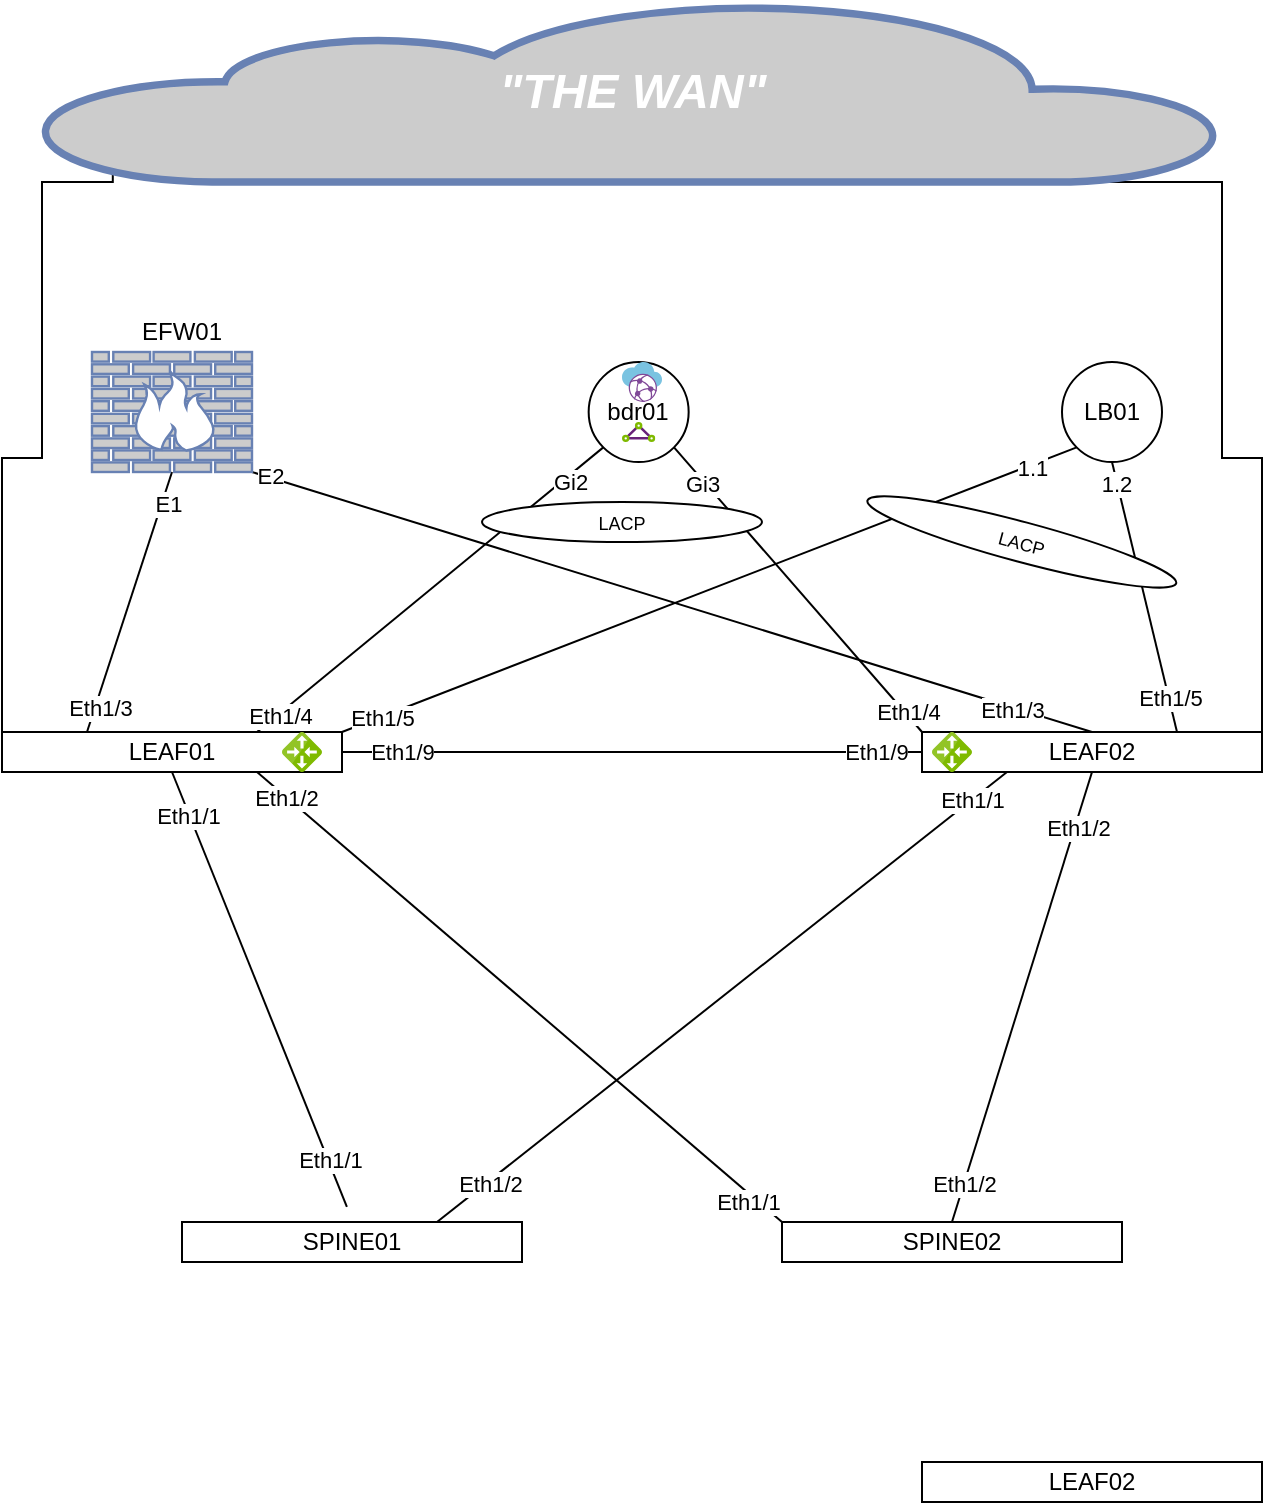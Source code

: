 <mxfile version="13.7.3" type="device" pages="3"><diagram name="Physical Topology" id="822b0af5-4adb-64df-f703-e8dfc1f81529"><mxGraphModel dx="1024" dy="592" grid="1" gridSize="10" guides="1" tooltips="1" connect="1" arrows="0" fold="1" page="1" pageScale="1" pageWidth="1100" pageHeight="850" background="#ffffff" math="0" shadow="0"><root><mxCell id="0"/><mxCell id="1" parent="0"/><mxCell id="1T--bYiPxOFzEkhg8SY4-7" style="edgeStyle=none;rounded=0;orthogonalLoop=1;jettySize=auto;html=1;exitX=0.5;exitY=1;exitDx=0;exitDy=0;entryX=0.485;entryY=-0.376;entryDx=0;entryDy=0;entryPerimeter=0;endArrow=none;endFill=0;" parent="1" source="1T--bYiPxOFzEkhg8SY4-2" target="1T--bYiPxOFzEkhg8SY4-5" edge="1"><mxGeometry relative="1" as="geometry"/></mxCell><mxCell id="1T--bYiPxOFzEkhg8SY4-13" value="Eth1/1" style="edgeLabel;html=1;align=center;verticalAlign=middle;resizable=0;points=[];" parent="1T--bYiPxOFzEkhg8SY4-7" vertex="1" connectable="0"><mxGeometry x="-0.798" y="-1" relative="1" as="geometry"><mxPoint as="offset"/></mxGeometry></mxCell><mxCell id="1T--bYiPxOFzEkhg8SY4-14" value="Eth1/1" style="edgeLabel;html=1;align=center;verticalAlign=middle;resizable=0;points=[];" parent="1T--bYiPxOFzEkhg8SY4-7" vertex="1" connectable="0"><mxGeometry x="0.786" y="1" relative="1" as="geometry"><mxPoint as="offset"/></mxGeometry></mxCell><mxCell id="1T--bYiPxOFzEkhg8SY4-8" style="edgeStyle=none;rounded=0;orthogonalLoop=1;jettySize=auto;html=1;exitX=0.75;exitY=1;exitDx=0;exitDy=0;entryX=0;entryY=0;entryDx=0;entryDy=0;endArrow=none;endFill=0;" parent="1" source="1T--bYiPxOFzEkhg8SY4-2" target="1T--bYiPxOFzEkhg8SY4-6" edge="1"><mxGeometry relative="1" as="geometry"/></mxCell><mxCell id="1T--bYiPxOFzEkhg8SY4-15" value="Eth1/2" style="edgeLabel;html=1;align=center;verticalAlign=middle;resizable=0;points=[];" parent="1T--bYiPxOFzEkhg8SY4-8" vertex="1" connectable="0"><mxGeometry x="-0.891" y="-1" relative="1" as="geometry"><mxPoint as="offset"/></mxGeometry></mxCell><mxCell id="1T--bYiPxOFzEkhg8SY4-16" value="Eth1/1" style="edgeLabel;html=1;align=center;verticalAlign=middle;resizable=0;points=[];" parent="1T--bYiPxOFzEkhg8SY4-8" vertex="1" connectable="0"><mxGeometry x="0.885" y="-3" relative="1" as="geometry"><mxPoint as="offset"/></mxGeometry></mxCell><mxCell id="1T--bYiPxOFzEkhg8SY4-21" style="edgeStyle=none;rounded=0;orthogonalLoop=1;jettySize=auto;html=1;exitX=1;exitY=0.5;exitDx=0;exitDy=0;entryX=0;entryY=0.5;entryDx=0;entryDy=0;endArrow=none;endFill=0;" parent="1" source="1T--bYiPxOFzEkhg8SY4-2" target="1T--bYiPxOFzEkhg8SY4-3" edge="1"><mxGeometry relative="1" as="geometry"/></mxCell><mxCell id="1T--bYiPxOFzEkhg8SY4-22" value="Eth1/9" style="edgeLabel;html=1;align=center;verticalAlign=middle;resizable=0;points=[];" parent="1T--bYiPxOFzEkhg8SY4-21" vertex="1" connectable="0"><mxGeometry x="-0.937" y="1" relative="1" as="geometry"><mxPoint x="20.59" y="1" as="offset"/></mxGeometry></mxCell><mxCell id="1T--bYiPxOFzEkhg8SY4-24" value="Eth1/9" style="edgeLabel;html=1;align=center;verticalAlign=middle;resizable=0;points=[];" parent="1T--bYiPxOFzEkhg8SY4-21" vertex="1" connectable="0"><mxGeometry x="0.838" relative="1" as="geometry"><mxPoint as="offset"/></mxGeometry></mxCell><mxCell id="1T--bYiPxOFzEkhg8SY4-2" value="LEAF01" style="rounded=0;whiteSpace=wrap;html=1;" parent="1" vertex="1"><mxGeometry x="230" y="405" width="170" height="20" as="geometry"/></mxCell><mxCell id="1T--bYiPxOFzEkhg8SY4-9" style="edgeStyle=none;rounded=0;orthogonalLoop=1;jettySize=auto;html=1;exitX=0.25;exitY=1;exitDx=0;exitDy=0;entryX=0.75;entryY=0;entryDx=0;entryDy=0;endArrow=none;endFill=0;" parent="1" source="1T--bYiPxOFzEkhg8SY4-3" target="1T--bYiPxOFzEkhg8SY4-5" edge="1"><mxGeometry relative="1" as="geometry"/></mxCell><mxCell id="1T--bYiPxOFzEkhg8SY4-18" value="Eth1/1" style="edgeLabel;html=1;align=center;verticalAlign=middle;resizable=0;points=[];" parent="1T--bYiPxOFzEkhg8SY4-9" vertex="1" connectable="0"><mxGeometry x="-0.877" relative="1" as="geometry"><mxPoint as="offset"/></mxGeometry></mxCell><mxCell id="1T--bYiPxOFzEkhg8SY4-20" value="Eth1/2" style="edgeLabel;html=1;align=center;verticalAlign=middle;resizable=0;points=[];" parent="1T--bYiPxOFzEkhg8SY4-9" vertex="1" connectable="0"><mxGeometry x="0.825" relative="1" as="geometry"><mxPoint x="1" as="offset"/></mxGeometry></mxCell><mxCell id="1T--bYiPxOFzEkhg8SY4-12" style="edgeStyle=none;rounded=0;orthogonalLoop=1;jettySize=auto;html=1;exitX=0.5;exitY=1;exitDx=0;exitDy=0;entryX=0.5;entryY=0;entryDx=0;entryDy=0;endArrow=none;endFill=0;" parent="1" source="1T--bYiPxOFzEkhg8SY4-3" target="1T--bYiPxOFzEkhg8SY4-6" edge="1"><mxGeometry relative="1" as="geometry"/></mxCell><mxCell id="1T--bYiPxOFzEkhg8SY4-17" value="Eth1/2" style="edgeLabel;html=1;align=center;verticalAlign=middle;resizable=0;points=[];" parent="1T--bYiPxOFzEkhg8SY4-12" vertex="1" connectable="0"><mxGeometry x="0.827" relative="1" as="geometry"><mxPoint as="offset"/></mxGeometry></mxCell><mxCell id="1T--bYiPxOFzEkhg8SY4-19" value="Eth1/2" style="edgeLabel;html=1;align=center;verticalAlign=middle;resizable=0;points=[];" parent="1T--bYiPxOFzEkhg8SY4-12" vertex="1" connectable="0"><mxGeometry x="-0.745" y="2" relative="1" as="geometry"><mxPoint y="-1" as="offset"/></mxGeometry></mxCell><mxCell id="1T--bYiPxOFzEkhg8SY4-3" value="LEAF02" style="rounded=0;whiteSpace=wrap;html=1;" parent="1" vertex="1"><mxGeometry x="690" y="405" width="170" height="20" as="geometry"/></mxCell><mxCell id="1T--bYiPxOFzEkhg8SY4-5" value="SPINE01" style="rounded=0;whiteSpace=wrap;html=1;" parent="1" vertex="1"><mxGeometry x="320" y="650" width="170" height="20" as="geometry"/></mxCell><mxCell id="1T--bYiPxOFzEkhg8SY4-6" value="SPINE02" style="rounded=0;whiteSpace=wrap;html=1;" parent="1" vertex="1"><mxGeometry x="620" y="650" width="170" height="20" as="geometry"/></mxCell><mxCell id="1T--bYiPxOFzEkhg8SY4-28" style="edgeStyle=none;rounded=0;orthogonalLoop=1;jettySize=auto;html=1;exitX=0;exitY=1;exitDx=0;exitDy=0;entryX=0.75;entryY=0;entryDx=0;entryDy=0;endArrow=none;endFill=0;" parent="1" source="1T--bYiPxOFzEkhg8SY4-25" target="1T--bYiPxOFzEkhg8SY4-2" edge="1"><mxGeometry relative="1" as="geometry"/></mxCell><mxCell id="1T--bYiPxOFzEkhg8SY4-30" value="Gi2" style="edgeLabel;html=1;align=center;verticalAlign=middle;resizable=0;points=[];" parent="1T--bYiPxOFzEkhg8SY4-28" vertex="1" connectable="0"><mxGeometry x="-0.786" y="2" relative="1" as="geometry"><mxPoint as="offset"/></mxGeometry></mxCell><mxCell id="1T--bYiPxOFzEkhg8SY4-31" value="Eth1/4" style="edgeLabel;html=1;align=center;verticalAlign=middle;resizable=0;points=[];" parent="1T--bYiPxOFzEkhg8SY4-28" vertex="1" connectable="0"><mxGeometry x="0.874" y="1" relative="1" as="geometry"><mxPoint as="offset"/></mxGeometry></mxCell><mxCell id="1T--bYiPxOFzEkhg8SY4-29" style="edgeStyle=none;rounded=0;orthogonalLoop=1;jettySize=auto;html=1;exitX=1;exitY=1;exitDx=0;exitDy=0;entryX=0;entryY=0;entryDx=0;entryDy=0;endArrow=none;endFill=0;" parent="1" source="1T--bYiPxOFzEkhg8SY4-25" target="1T--bYiPxOFzEkhg8SY4-3" edge="1"><mxGeometry relative="1" as="geometry"/></mxCell><mxCell id="1T--bYiPxOFzEkhg8SY4-32" value="Eth1/4" style="edgeLabel;html=1;align=center;verticalAlign=middle;resizable=0;points=[];" parent="1T--bYiPxOFzEkhg8SY4-29" vertex="1" connectable="0"><mxGeometry x="0.872" y="1" relative="1" as="geometry"><mxPoint as="offset"/></mxGeometry></mxCell><mxCell id="1T--bYiPxOFzEkhg8SY4-33" value="Gi3" style="edgeLabel;html=1;align=center;verticalAlign=middle;resizable=0;points=[];" parent="1T--bYiPxOFzEkhg8SY4-29" vertex="1" connectable="0"><mxGeometry x="-0.759" y="-1" relative="1" as="geometry"><mxPoint as="offset"/></mxGeometry></mxCell><mxCell id="1T--bYiPxOFzEkhg8SY4-25" value="bdr01" style="ellipse;whiteSpace=wrap;html=1;aspect=fixed;" parent="1" vertex="1"><mxGeometry x="523.33" y="220" width="50" height="50" as="geometry"/></mxCell><mxCell id="1T--bYiPxOFzEkhg8SY4-26" value="" style="aspect=fixed;html=1;points=[];align=center;image;fontSize=12;image=img/lib/mscae/Local_Network_Gateways.svg;" parent="1" vertex="1"><mxGeometry x="370" y="405" width="20" height="20" as="geometry"/></mxCell><mxCell id="1T--bYiPxOFzEkhg8SY4-27" value="" style="aspect=fixed;html=1;points=[];align=center;image;fontSize=12;image=img/lib/mscae/Local_Network_Gateways.svg;" parent="1" vertex="1"><mxGeometry x="695" y="405" width="20" height="20" as="geometry"/></mxCell><mxCell id="1T--bYiPxOFzEkhg8SY4-34" value="&lt;font style=&quot;font-size: 9px&quot;&gt;LACP&lt;/font&gt;" style="ellipse;whiteSpace=wrap;html=1;" parent="1" vertex="1"><mxGeometry x="470" y="290" width="140" height="20" as="geometry"/></mxCell><mxCell id="1T--bYiPxOFzEkhg8SY4-35" value="" style="aspect=fixed;html=1;points=[];align=center;image;fontSize=12;image=img/lib/mscae/aspect=fixed;html=1;perimeter=none;align=center;shadow=0;dashed=0;image;fontSize=12;image=img/lib/mscae/Virtual_WANs.svg;" parent="1" vertex="1"><mxGeometry x="540" y="220" width="20" height="20" as="geometry"/></mxCell><mxCell id="1T--bYiPxOFzEkhg8SY4-36" value="" style="aspect=fixed;html=1;points=[];align=center;image;fontSize=12;image=img/lib/mscae/Express_Route.svg;" parent="1" vertex="1"><mxGeometry x="540" y="250" width="16.67" height="10" as="geometry"/></mxCell><mxCell id="1T--bYiPxOFzEkhg8SY4-38" style="edgeStyle=none;rounded=0;orthogonalLoop=1;jettySize=auto;html=1;exitX=0;exitY=1;exitDx=0;exitDy=0;endArrow=none;endFill=0;entryX=1;entryY=0;entryDx=0;entryDy=0;" parent="1" source="1T--bYiPxOFzEkhg8SY4-37" target="1T--bYiPxOFzEkhg8SY4-2" edge="1"><mxGeometry relative="1" as="geometry"><mxPoint x="470" y="390" as="targetPoint"/></mxGeometry></mxCell><mxCell id="JwenK-PgGYrvxC6swHg2-7" value="Eth1/5" style="edgeLabel;html=1;align=center;verticalAlign=middle;resizable=0;points=[];" parent="1T--bYiPxOFzEkhg8SY4-38" vertex="1" connectable="0"><mxGeometry x="0.893" relative="1" as="geometry"><mxPoint as="offset"/></mxGeometry></mxCell><mxCell id="JwenK-PgGYrvxC6swHg2-8" value="1.1" style="edgeLabel;html=1;align=center;verticalAlign=middle;resizable=0;points=[];" parent="1T--bYiPxOFzEkhg8SY4-38" vertex="1" connectable="0"><mxGeometry x="-0.874" y="1" relative="1" as="geometry"><mxPoint as="offset"/></mxGeometry></mxCell><mxCell id="1T--bYiPxOFzEkhg8SY4-39" style="edgeStyle=none;rounded=0;orthogonalLoop=1;jettySize=auto;html=1;exitX=0.5;exitY=1;exitDx=0;exitDy=0;entryX=0.75;entryY=0;entryDx=0;entryDy=0;endArrow=none;endFill=0;" parent="1" source="1T--bYiPxOFzEkhg8SY4-37" target="1T--bYiPxOFzEkhg8SY4-3" edge="1"><mxGeometry relative="1" as="geometry"/></mxCell><mxCell id="JwenK-PgGYrvxC6swHg2-6" value="Eth1/5" style="edgeLabel;html=1;align=center;verticalAlign=middle;resizable=0;points=[];" parent="1T--bYiPxOFzEkhg8SY4-39" vertex="1" connectable="0"><mxGeometry x="0.742" relative="1" as="geometry"><mxPoint as="offset"/></mxGeometry></mxCell><mxCell id="JwenK-PgGYrvxC6swHg2-9" value="1.2" style="edgeLabel;html=1;align=center;verticalAlign=middle;resizable=0;points=[];" parent="1T--bYiPxOFzEkhg8SY4-39" vertex="1" connectable="0"><mxGeometry x="-0.842" y="-1" relative="1" as="geometry"><mxPoint as="offset"/></mxGeometry></mxCell><mxCell id="1T--bYiPxOFzEkhg8SY4-37" value="LB01" style="ellipse;whiteSpace=wrap;html=1;aspect=fixed;" parent="1" vertex="1"><mxGeometry x="760" y="220" width="50" height="50" as="geometry"/></mxCell><mxCell id="1T--bYiPxOFzEkhg8SY4-43" style="edgeStyle=none;rounded=0;orthogonalLoop=1;jettySize=auto;html=1;exitX=0.5;exitY=1;exitDx=0;exitDy=0;exitPerimeter=0;entryX=0.25;entryY=0;entryDx=0;entryDy=0;endArrow=none;endFill=0;" parent="1" source="1T--bYiPxOFzEkhg8SY4-42" target="1T--bYiPxOFzEkhg8SY4-2" edge="1"><mxGeometry relative="1" as="geometry"/></mxCell><mxCell id="JwenK-PgGYrvxC6swHg2-1" value="E1" style="edgeLabel;html=1;align=center;verticalAlign=middle;resizable=0;points=[];" parent="1T--bYiPxOFzEkhg8SY4-43" vertex="1" connectable="0"><mxGeometry x="-0.766" y="3" relative="1" as="geometry"><mxPoint as="offset"/></mxGeometry></mxCell><mxCell id="JwenK-PgGYrvxC6swHg2-3" value="Eth1/3" style="edgeLabel;html=1;align=center;verticalAlign=middle;resizable=0;points=[];" parent="1T--bYiPxOFzEkhg8SY4-43" vertex="1" connectable="0"><mxGeometry x="0.802" y="2" relative="1" as="geometry"><mxPoint as="offset"/></mxGeometry></mxCell><mxCell id="1T--bYiPxOFzEkhg8SY4-44" style="edgeStyle=none;rounded=0;orthogonalLoop=1;jettySize=auto;html=1;exitX=1;exitY=1;exitDx=0;exitDy=0;exitPerimeter=0;entryX=0.5;entryY=0;entryDx=0;entryDy=0;endArrow=none;endFill=0;" parent="1" source="1T--bYiPxOFzEkhg8SY4-42" target="1T--bYiPxOFzEkhg8SY4-3" edge="1"><mxGeometry relative="1" as="geometry"/></mxCell><mxCell id="JwenK-PgGYrvxC6swHg2-2" value="E2" style="edgeLabel;html=1;align=center;verticalAlign=middle;resizable=0;points=[];" parent="1T--bYiPxOFzEkhg8SY4-44" vertex="1" connectable="0"><mxGeometry x="-0.958" y="1" relative="1" as="geometry"><mxPoint as="offset"/></mxGeometry></mxCell><mxCell id="JwenK-PgGYrvxC6swHg2-5" value="Eth1/3" style="edgeLabel;html=1;align=center;verticalAlign=middle;resizable=0;points=[];" parent="1T--bYiPxOFzEkhg8SY4-44" vertex="1" connectable="0"><mxGeometry x="0.811" y="-1" relative="1" as="geometry"><mxPoint as="offset"/></mxGeometry></mxCell><mxCell id="1T--bYiPxOFzEkhg8SY4-42" value="" style="fontColor=#0066CC;verticalAlign=top;verticalLabelPosition=bottom;labelPosition=center;align=center;html=1;outlineConnect=0;fillColor=#CCCCCC;strokeColor=#6881B3;gradientColor=none;gradientDirection=north;strokeWidth=2;shape=mxgraph.networks.firewall;" parent="1" vertex="1"><mxGeometry x="275" y="215" width="80" height="60" as="geometry"/></mxCell><mxCell id="1T--bYiPxOFzEkhg8SY4-46" style="edgeStyle=orthogonalEdgeStyle;rounded=0;orthogonalLoop=1;jettySize=auto;html=1;exitX=0.06;exitY=0.5;exitDx=0;exitDy=0;exitPerimeter=0;entryX=0;entryY=0;entryDx=0;entryDy=0;endArrow=none;endFill=0;" parent="1" source="1T--bYiPxOFzEkhg8SY4-45" target="1T--bYiPxOFzEkhg8SY4-2" edge="1"><mxGeometry relative="1" as="geometry"><Array as="points"><mxPoint x="285" y="130"/><mxPoint x="250" y="130"/><mxPoint x="250" y="268"/><mxPoint x="230" y="268"/></Array></mxGeometry></mxCell><mxCell id="1T--bYiPxOFzEkhg8SY4-47" style="edgeStyle=orthogonalEdgeStyle;rounded=0;orthogonalLoop=1;jettySize=auto;html=1;exitX=0.88;exitY=1;exitDx=0;exitDy=0;exitPerimeter=0;entryX=1;entryY=0;entryDx=0;entryDy=0;endArrow=none;endFill=0;" parent="1" source="1T--bYiPxOFzEkhg8SY4-45" target="1T--bYiPxOFzEkhg8SY4-3" edge="1"><mxGeometry relative="1" as="geometry"><Array as="points"><mxPoint x="840" y="130"/><mxPoint x="840" y="268"/><mxPoint x="860" y="268"/></Array></mxGeometry></mxCell><mxCell id="1T--bYiPxOFzEkhg8SY4-45" value="&lt;font style=&quot;font-size: 24px&quot;&gt;&lt;b&gt;&lt;i&gt;&quot;THE WAN&quot;&lt;/i&gt;&lt;/b&gt;&lt;/font&gt;" style="html=1;outlineConnect=0;fillColor=#CCCCCC;strokeColor=#6881B3;gradientColor=none;gradientDirection=north;strokeWidth=2;shape=mxgraph.networks.cloud;fontColor=#ffffff;" parent="1" vertex="1"><mxGeometry x="250" y="40" width="590" height="90" as="geometry"/></mxCell><mxCell id="1T--bYiPxOFzEkhg8SY4-48" value="&lt;font style=&quot;font-size: 9px&quot;&gt;LACP&lt;/font&gt;" style="ellipse;whiteSpace=wrap;html=1;rotation=15;" parent="1" vertex="1"><mxGeometry x="660" y="299.98" width="159.83" height="20" as="geometry"/></mxCell><mxCell id="bk3bwtaD6GDrMtf4Ib7W-1" value="EFW01" style="text;html=1;strokeColor=none;fillColor=none;align=center;verticalAlign=middle;whiteSpace=wrap;rounded=0;" vertex="1" parent="1"><mxGeometry x="300" y="195" width="40" height="20" as="geometry"/></mxCell><mxCell id="n8UVO3k-WoNfWFTWAGmS-1" value="LEAF02" style="rounded=0;whiteSpace=wrap;html=1;" vertex="1" parent="1"><mxGeometry x="690" y="770" width="170" height="20" as="geometry"/></mxCell></root></mxGraphModel></diagram><diagram id="ORvPzrX9ysrZAO4g-6cf" name="Logical Topology"><mxGraphModel dx="1024" dy="592" grid="1" gridSize="10" guides="1" tooltips="1" connect="1" arrows="1" fold="1" page="1" pageScale="1" pageWidth="850" pageHeight="1100" math="0" shadow="0"><root><mxCell id="GMzTJgfPh_zeJ9FCDaM3-0"/><mxCell id="GMzTJgfPh_zeJ9FCDaM3-1" parent="GMzTJgfPh_zeJ9FCDaM3-0"/><mxCell id="GMzTJgfPh_zeJ9FCDaM3-13" value="VL2:ISP-Border_Transit" style="html=1;outlineConnect=0;fillColor=#CCCCCC;strokeColor=#6881B3;gradientColor=none;gradientDirection=north;strokeWidth=2;shape=mxgraph.networks.bus;gradientColor=none;gradientDirection=north;fontColor=#ffffff;perimeter=backbonePerimeter;backboneSize=20;" parent="GMzTJgfPh_zeJ9FCDaM3-1" vertex="1"><mxGeometry x="630" y="45" width="200" height="20" as="geometry"/></mxCell><mxCell id="BBaehNC-PNVdmeWzFOA9-0" value="VL3:ext_transit:192.168.124.0/29" style="html=1;outlineConnect=0;fillColor=#CCCCCC;strokeColor=#6881B3;gradientColor=none;gradientDirection=north;strokeWidth=2;shape=mxgraph.networks.bus;gradientColor=none;gradientDirection=north;fontColor=#ffffff;perimeter=backbonePerimeter;backboneSize=20;" vertex="1" parent="GMzTJgfPh_zeJ9FCDaM3-1"><mxGeometry x="310" y="270" width="230" height="20" as="geometry"/></mxCell><mxCell id="0vdGYYP0KmhYmx_hsx08-0" style="edgeStyle=none;rounded=0;orthogonalLoop=1;jettySize=auto;html=1;exitX=0.5;exitY=1;exitDx=0;exitDy=0;endArrow=none;endFill=0;" edge="1" parent="GMzTJgfPh_zeJ9FCDaM3-1" source="Qd_rImfEyLsycF0rq0_8-0" target="BBaehNC-PNVdmeWzFOA9-0"><mxGeometry relative="1" as="geometry"/></mxCell><mxCell id="0vdGYYP0KmhYmx_hsx08-1" style="edgeStyle=none;rounded=0;orthogonalLoop=1;jettySize=auto;html=1;exitX=0.5;exitY=0;exitDx=0;exitDy=0;endArrow=none;endFill=0;" edge="1" parent="GMzTJgfPh_zeJ9FCDaM3-1" source="Qd_rImfEyLsycF0rq0_8-0" target="Po_n_1nbsuQI7l-3ThxX-0"><mxGeometry relative="1" as="geometry"/></mxCell><mxCell id="Qd_rImfEyLsycF0rq0_8-0" value="bdr01" style="ellipse;whiteSpace=wrap;html=1;aspect=fixed;" vertex="1" parent="GMzTJgfPh_zeJ9FCDaM3-1"><mxGeometry x="400.0" y="190" width="50" height="50" as="geometry"/></mxCell><mxCell id="Qd_rImfEyLsycF0rq0_8-1" value="" style="aspect=fixed;html=1;points=[];align=center;image;fontSize=12;image=img/lib/mscae/aspect=fixed;html=1;perimeter=none;align=center;shadow=0;dashed=0;image;fontSize=12;image=img/lib/mscae/Virtual_WANs.svg;" vertex="1" parent="GMzTJgfPh_zeJ9FCDaM3-1"><mxGeometry x="416.67" y="190" width="20" height="20" as="geometry"/></mxCell><mxCell id="Qd_rImfEyLsycF0rq0_8-2" value="" style="aspect=fixed;html=1;points=[];align=center;image;fontSize=12;image=img/lib/mscae/Express_Route.svg;" vertex="1" parent="GMzTJgfPh_zeJ9FCDaM3-1"><mxGeometry x="416.67" y="220" width="16.67" height="10" as="geometry"/></mxCell><mxCell id="Po_n_1nbsuQI7l-3ThxX-0" value="&lt;font style=&quot;font-size: 24px&quot;&gt;&lt;b&gt;&lt;i&gt;Public Internet&lt;/i&gt;&lt;/b&gt;&lt;/font&gt;" style="html=1;outlineConnect=0;fillColor=#CCCCCC;strokeColor=#6881B3;gradientColor=none;gradientDirection=north;strokeWidth=2;shape=mxgraph.networks.cloud;fontColor=#ffffff;" vertex="1" parent="GMzTJgfPh_zeJ9FCDaM3-1"><mxGeometry x="305" y="10" width="240" height="90" as="geometry"/></mxCell><mxCell id="U_vpjTxrI16-PAG6jSbx-1" value="" style="edgeStyle=none;rounded=0;orthogonalLoop=1;jettySize=auto;html=1;endArrow=none;endFill=0;" edge="1" parent="GMzTJgfPh_zeJ9FCDaM3-1" source="U_vpjTxrI16-PAG6jSbx-0" target="BBaehNC-PNVdmeWzFOA9-0"><mxGeometry relative="1" as="geometry"/></mxCell><mxCell id="t2BkaqSvEO_VBWZysMvb-1" value="" style="edgeStyle=none;rounded=0;orthogonalLoop=1;jettySize=auto;html=1;endArrow=none;endFill=0;" edge="1" parent="GMzTJgfPh_zeJ9FCDaM3-1" source="U_vpjTxrI16-PAG6jSbx-0" target="-elA98gxtt3TiVMmiOCU-0"><mxGeometry relative="1" as="geometry"/></mxCell><mxCell id="U_vpjTxrI16-PAG6jSbx-0" value="" style="fontColor=#0066CC;verticalAlign=top;verticalLabelPosition=bottom;labelPosition=center;align=center;html=1;outlineConnect=0;fillColor=#CCCCCC;strokeColor=#6881B3;gradientColor=none;gradientDirection=north;strokeWidth=2;shape=mxgraph.networks.firewall;" vertex="1" parent="GMzTJgfPh_zeJ9FCDaM3-1"><mxGeometry x="385.01" y="330" width="80" height="60" as="geometry"/></mxCell><mxCell id="-elA98gxtt3TiVMmiOCU-0" value="VL4:proxy_transit:192.168.124.8/29" style="html=1;outlineConnect=0;fillColor=#CCCCCC;strokeColor=#6881B3;gradientColor=none;gradientDirection=north;strokeWidth=2;shape=mxgraph.networks.bus;gradientColor=none;gradientDirection=north;fontColor=#ffffff;perimeter=backbonePerimeter;backboneSize=20;" vertex="1" parent="GMzTJgfPh_zeJ9FCDaM3-1"><mxGeometry x="310" y="440" width="230" height="20" as="geometry"/></mxCell><mxCell id="t2BkaqSvEO_VBWZysMvb-2" value="" style="edgeStyle=none;rounded=0;orthogonalLoop=1;jettySize=auto;html=1;endArrow=none;endFill=0;" edge="1" parent="GMzTJgfPh_zeJ9FCDaM3-1" source="t2BkaqSvEO_VBWZysMvb-0" target="-elA98gxtt3TiVMmiOCU-0"><mxGeometry relative="1" as="geometry"/></mxCell><mxCell id="t2BkaqSvEO_VBWZysMvb-0" value="LB01" style="ellipse;whiteSpace=wrap;html=1;aspect=fixed;" vertex="1" parent="GMzTJgfPh_zeJ9FCDaM3-1"><mxGeometry x="400" y="500" width="50" height="50" as="geometry"/></mxCell><mxCell id="k8I-J9G2QNHxIK6sDS0V-1" value="" style="edgeStyle=none;rounded=0;orthogonalLoop=1;jettySize=auto;html=1;endArrow=none;endFill=0;" edge="1" parent="GMzTJgfPh_zeJ9FCDaM3-1" source="k8I-J9G2QNHxIK6sDS0V-0" target="t2BkaqSvEO_VBWZysMvb-0"><mxGeometry relative="1" as="geometry"/></mxCell><mxCell id="k8I-J9G2QNHxIK6sDS0V-0" value="VL5:backend_LeafNetwork" style="html=1;outlineConnect=0;fillColor=#CCCCCC;strokeColor=#6881B3;gradientColor=none;gradientDirection=north;strokeWidth=2;shape=mxgraph.networks.bus;gradientColor=none;gradientDirection=north;fontColor=#ffffff;perimeter=backbonePerimeter;backboneSize=20;" vertex="1" parent="GMzTJgfPh_zeJ9FCDaM3-1"><mxGeometry x="325" y="600" width="200" height="20" as="geometry"/></mxCell><mxCell id="6EdygfHSbUqqM2u-sHyn-3" value="" style="edgeStyle=none;rounded=0;orthogonalLoop=1;jettySize=auto;html=1;endArrow=none;endFill=0;" edge="1" parent="GMzTJgfPh_zeJ9FCDaM3-1" source="6EdygfHSbUqqM2u-sHyn-0"><mxGeometry relative="1" as="geometry"><mxPoint x="300" y="70" as="targetPoint"/></mxGeometry></mxCell><mxCell id="6EdygfHSbUqqM2u-sHyn-0" value="" style="fontColor=#0066CC;verticalAlign=top;verticalLabelPosition=bottom;labelPosition=center;align=center;html=1;outlineConnect=0;fillColor=#CCCCCC;strokeColor=#6881B3;gradientColor=none;gradientDirection=north;strokeWidth=2;shape=mxgraph.networks.pc;" vertex="1" parent="GMzTJgfPh_zeJ9FCDaM3-1"><mxGeometry x="30" y="40" width="100" height="70" as="geometry"/></mxCell><mxCell id="6EdygfHSbUqqM2u-sHyn-2" value="" style="edgeStyle=none;rounded=0;orthogonalLoop=1;jettySize=auto;html=1;endArrow=none;endFill=0;" edge="1" parent="GMzTJgfPh_zeJ9FCDaM3-1" source="6EdygfHSbUqqM2u-sHyn-1" target="k8I-J9G2QNHxIK6sDS0V-0"><mxGeometry relative="1" as="geometry"/></mxCell><mxCell id="6EdygfHSbUqqM2u-sHyn-1" value="" style="fontColor=#0066CC;verticalAlign=top;verticalLabelPosition=bottom;labelPosition=center;align=center;html=1;outlineConnect=0;fillColor=#CCCCCC;strokeColor=#6881B3;gradientColor=none;gradientDirection=north;strokeWidth=2;shape=mxgraph.networks.web_server;" vertex="1" parent="GMzTJgfPh_zeJ9FCDaM3-1"><mxGeometry x="390.01" y="680" width="70" height="75" as="geometry"/></mxCell><mxCell id="K1cvYhs1fegpfHkBliZT-0" value="Overlay Networks:192.168.0.0/17&lt;br&gt;&lt;font style=&quot;font-size: 14px ; font-weight: normal&quot;&gt;&lt;i&gt;Overlay Transits: 192.168.124.0/22&lt;br&gt;Overlay Tenants: 192.168.0.0-192.168.123.255&lt;br&gt;&lt;/i&gt;&lt;/font&gt;" style="text;html=1;strokeColor=none;fillColor=none;align=center;verticalAlign=middle;whiteSpace=wrap;rounded=0;fontSize=16;fontStyle=1" vertex="1" parent="GMzTJgfPh_zeJ9FCDaM3-1"><mxGeometry x="526.67" y="160" width="303.33" height="50" as="geometry"/></mxCell></root></mxGraphModel></diagram><diagram id="4FOjE2sf2sefNt3KPjlE" name="Page-3"><mxGraphModel dx="1038" dy="607" grid="1" gridSize="10" guides="1" tooltips="1" connect="1" arrows="1" fold="1" page="1" pageScale="1" pageWidth="850" pageHeight="1100" math="0" shadow="0"><root><mxCell id="8sXpkKK1wDB2ivscI5qH-0"/><mxCell id="8sXpkKK1wDB2ivscI5qH-1" parent="8sXpkKK1wDB2ivscI5qH-0"/></root></mxGraphModel></diagram></mxfile>